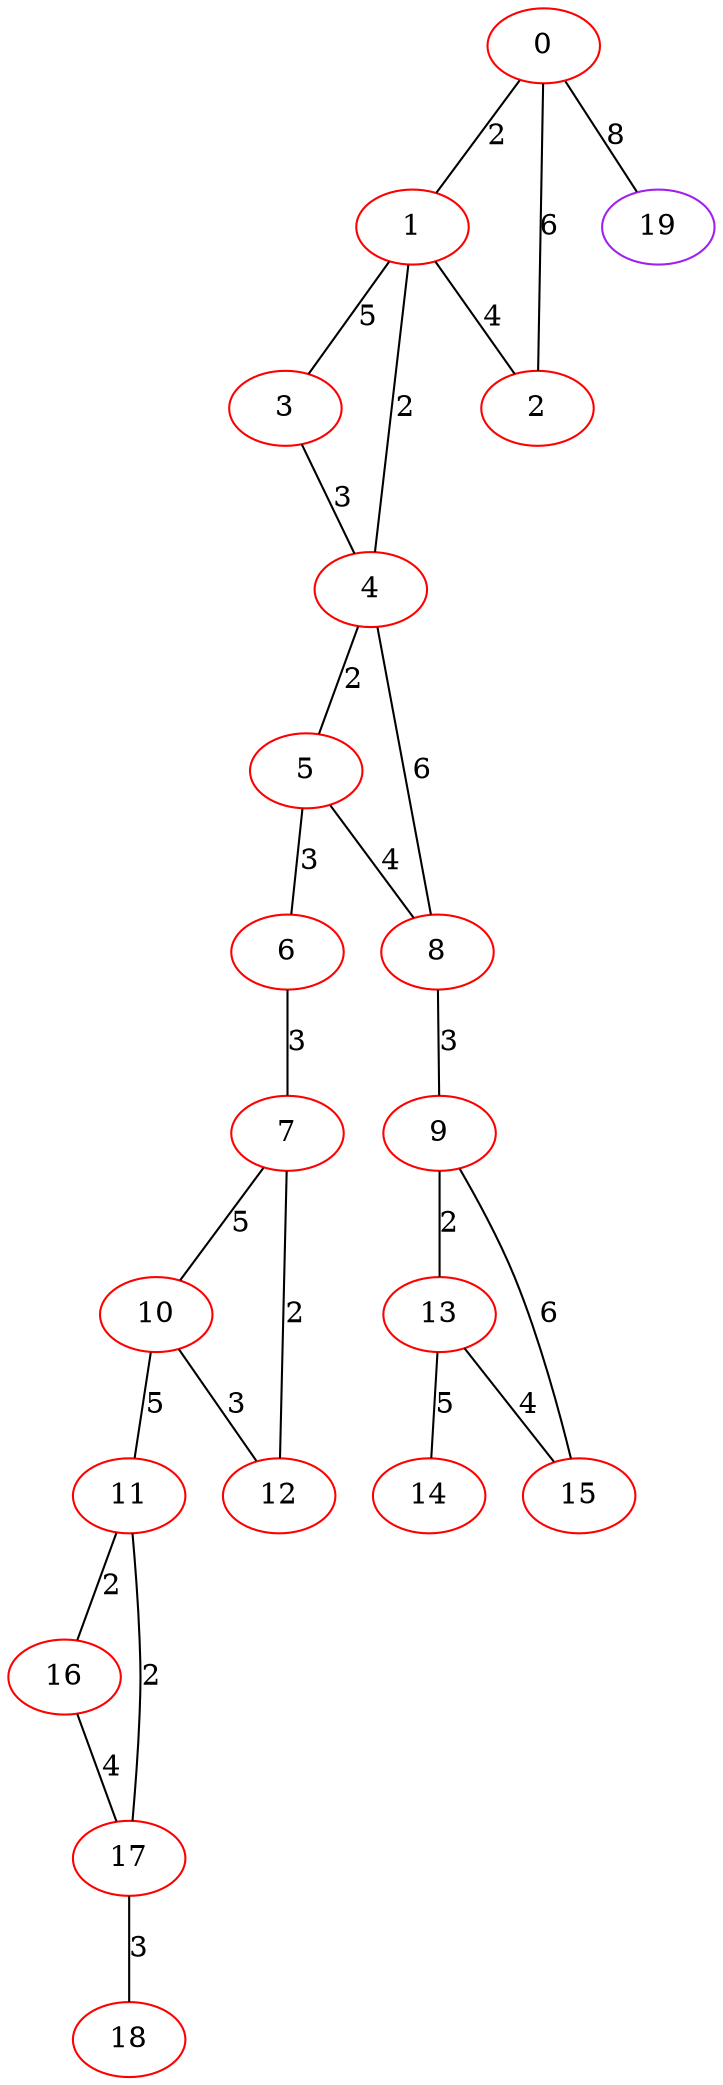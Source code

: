 graph "" {
0 [color=red, weight=1];
1 [color=red, weight=1];
2 [color=red, weight=1];
3 [color=red, weight=1];
4 [color=red, weight=1];
5 [color=red, weight=1];
6 [color=red, weight=1];
7 [color=red, weight=1];
8 [color=red, weight=1];
9 [color=red, weight=1];
10 [color=red, weight=1];
11 [color=red, weight=1];
12 [color=red, weight=1];
13 [color=red, weight=1];
14 [color=red, weight=1];
15 [color=red, weight=1];
16 [color=red, weight=1];
17 [color=red, weight=1];
18 [color=red, weight=1];
19 [color=purple, weight=4];
0 -- 1  [key=0, label=2];
0 -- 2  [key=0, label=6];
0 -- 19  [key=0, label=8];
1 -- 2  [key=0, label=4];
1 -- 3  [key=0, label=5];
1 -- 4  [key=0, label=2];
3 -- 4  [key=0, label=3];
4 -- 8  [key=0, label=6];
4 -- 5  [key=0, label=2];
5 -- 8  [key=0, label=4];
5 -- 6  [key=0, label=3];
6 -- 7  [key=0, label=3];
7 -- 10  [key=0, label=5];
7 -- 12  [key=0, label=2];
8 -- 9  [key=0, label=3];
9 -- 13  [key=0, label=2];
9 -- 15  [key=0, label=6];
10 -- 11  [key=0, label=5];
10 -- 12  [key=0, label=3];
11 -- 16  [key=0, label=2];
11 -- 17  [key=0, label=2];
13 -- 14  [key=0, label=5];
13 -- 15  [key=0, label=4];
16 -- 17  [key=0, label=4];
17 -- 18  [key=0, label=3];
}
